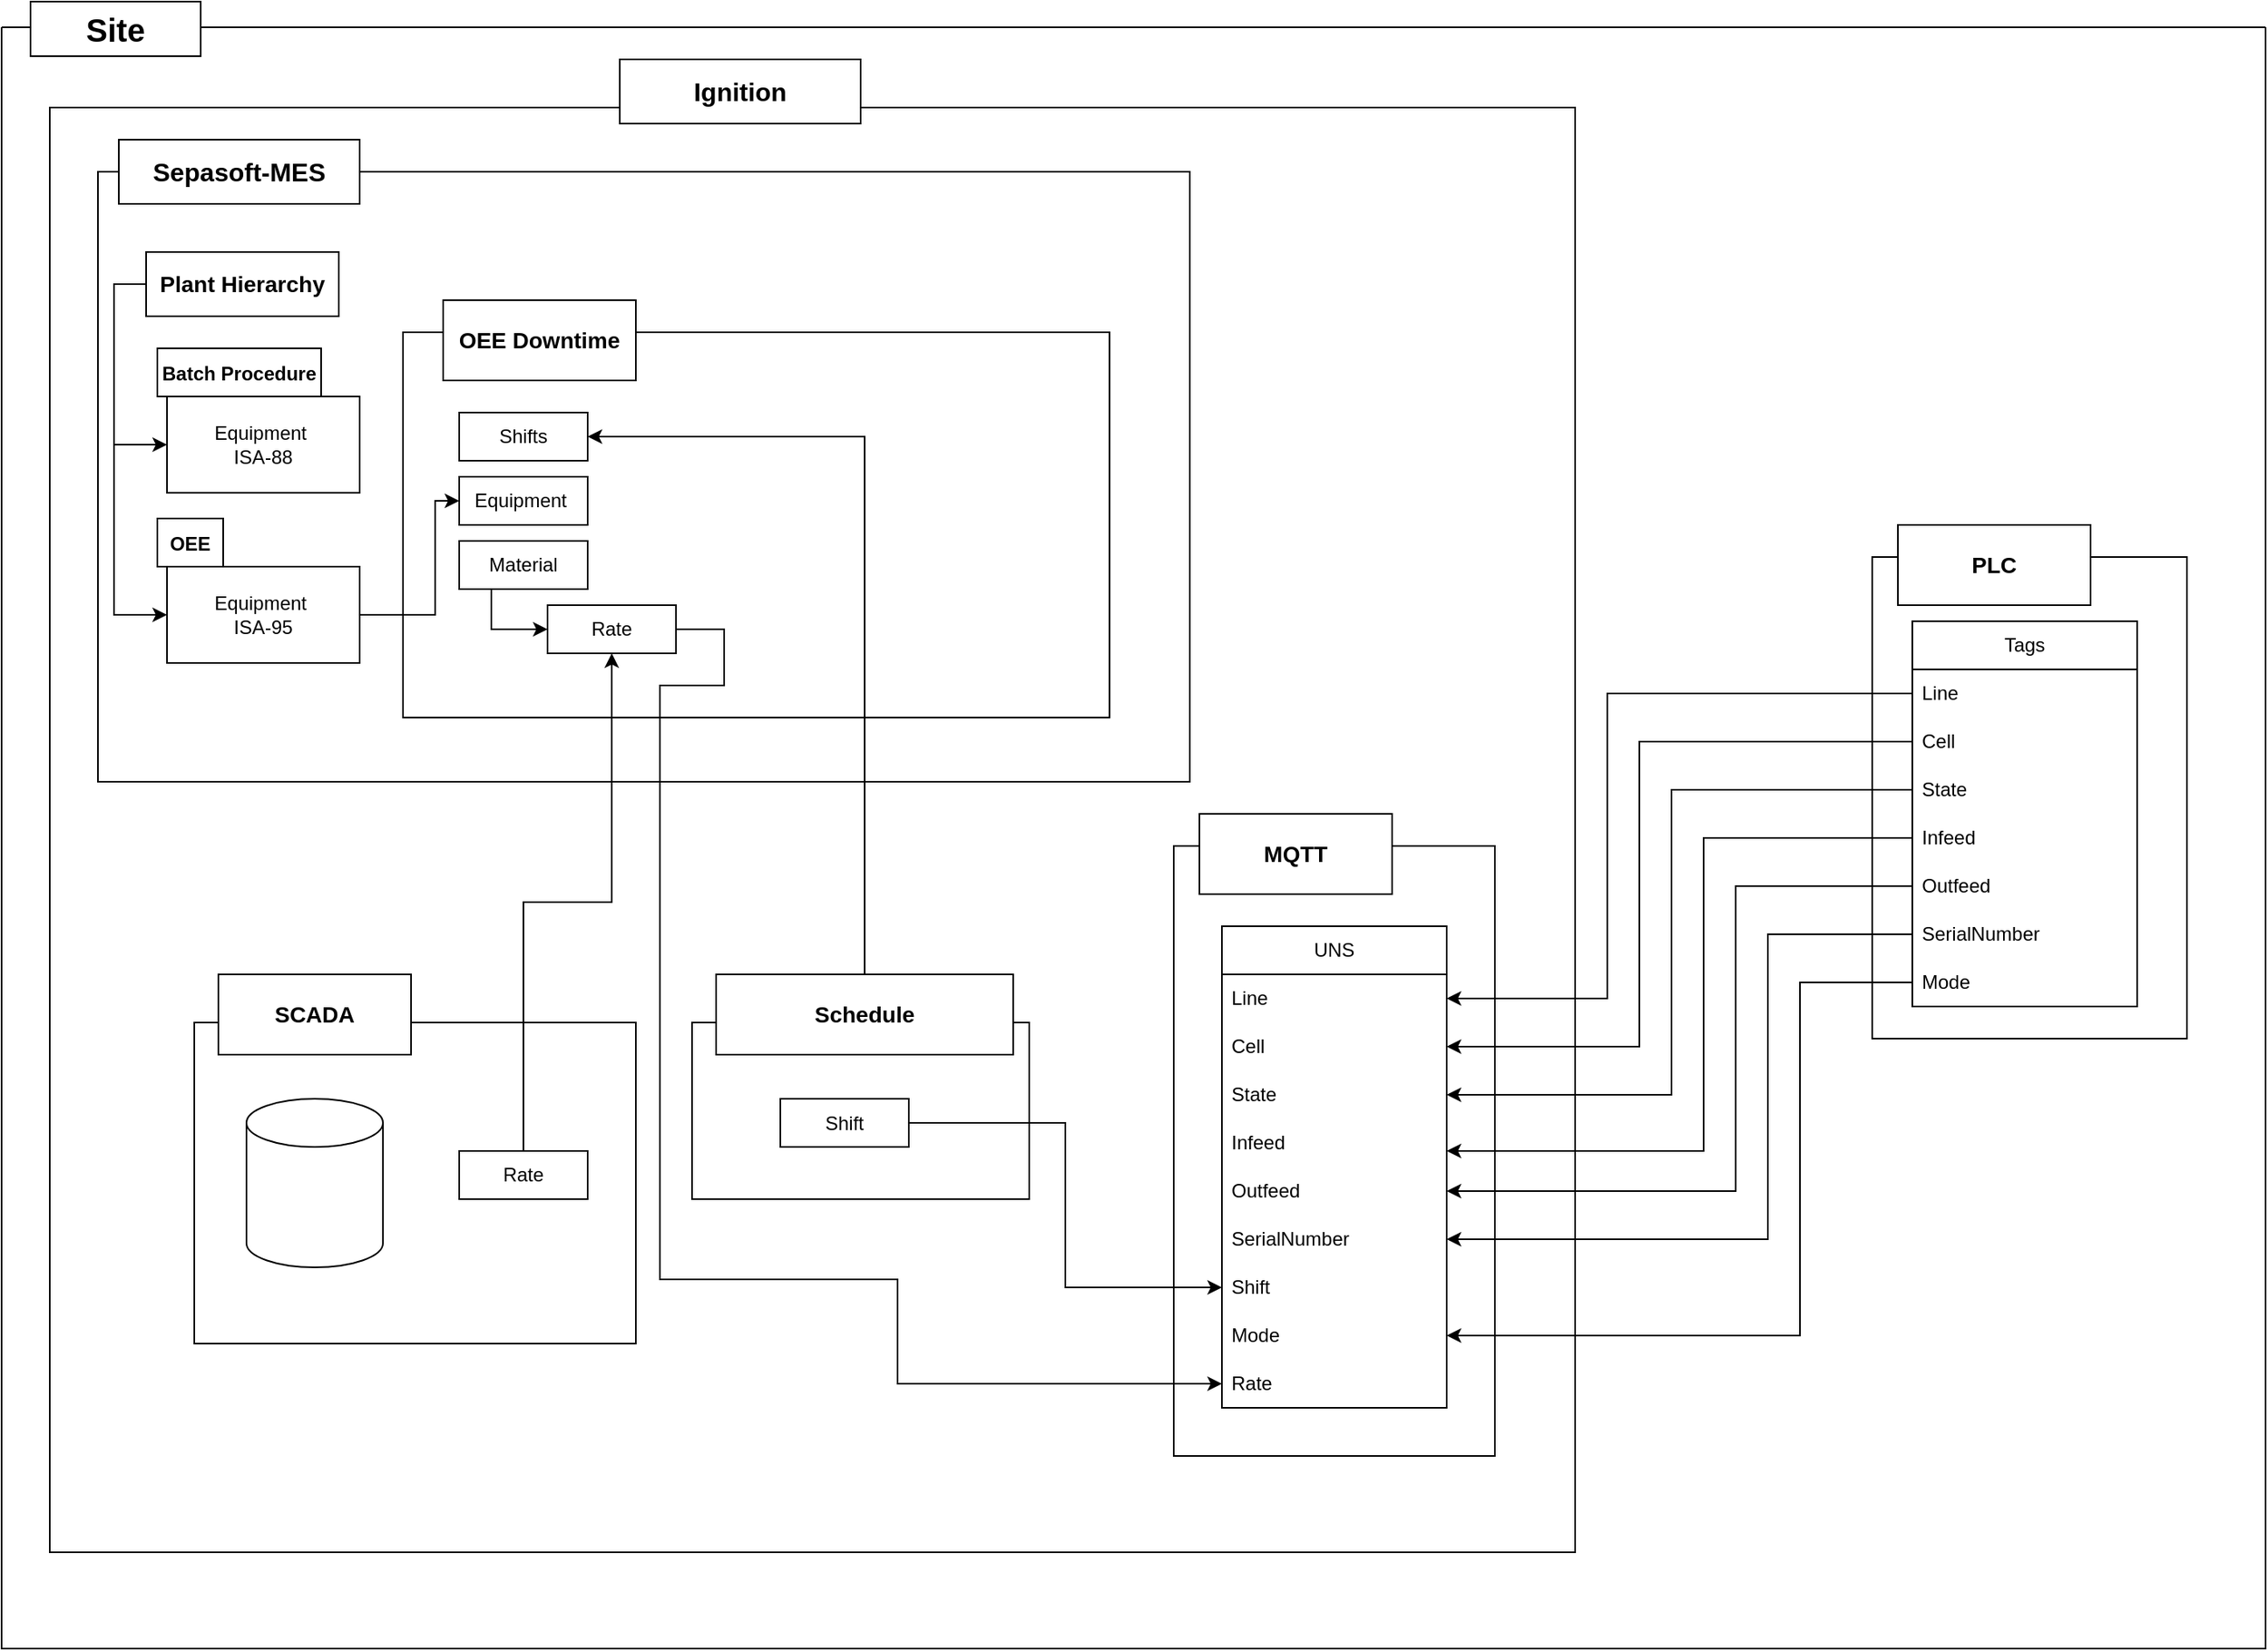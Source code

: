 <mxfile version="22.0.2" type="github">
  <diagram name="OEE Data Flow" id="iwFp47j3jkuVN9hIityh">
    <mxGraphModel dx="1434" dy="782" grid="1" gridSize="10" guides="1" tooltips="1" connect="1" arrows="1" fold="1" page="1" pageScale="1" pageWidth="850" pageHeight="1100" math="0" shadow="0">
      <root>
        <mxCell id="0" />
        <mxCell id="1" parent="0" />
        <mxCell id="RF0k78xntV_aua3ALXSV-92" value="" style="swimlane;startSize=0;" parent="1" vertex="1">
          <mxGeometry x="40" y="770" width="1410" height="1010" as="geometry" />
        </mxCell>
        <mxCell id="RF0k78xntV_aua3ALXSV-105" value="" style="rounded=0;whiteSpace=wrap;html=1;" parent="RF0k78xntV_aua3ALXSV-92" vertex="1">
          <mxGeometry x="30" y="50" width="950" height="900" as="geometry" />
        </mxCell>
        <mxCell id="RF0k78xntV_aua3ALXSV-106" value="" style="rounded=0;whiteSpace=wrap;html=1;" parent="RF0k78xntV_aua3ALXSV-92" vertex="1">
          <mxGeometry x="60" y="90" width="680" height="380" as="geometry" />
        </mxCell>
        <mxCell id="RF0k78xntV_aua3ALXSV-107" value="Sepasoft-MES" style="rounded=0;whiteSpace=wrap;html=1;fontStyle=1;fontSize=16;" parent="RF0k78xntV_aua3ALXSV-92" vertex="1">
          <mxGeometry x="73" y="70" width="150" height="40" as="geometry" />
        </mxCell>
        <mxCell id="RF0k78xntV_aua3ALXSV-109" value="" style="rounded=0;whiteSpace=wrap;html=1;" parent="RF0k78xntV_aua3ALXSV-92" vertex="1">
          <mxGeometry x="250" y="190" width="440" height="240" as="geometry" />
        </mxCell>
        <mxCell id="RF0k78xntV_aua3ALXSV-110" value="&lt;font style=&quot;font-size: 12px;&quot;&gt;Batch Procedure&lt;/font&gt;" style="rounded=0;whiteSpace=wrap;html=1;fontStyle=1;fontSize=14;" parent="RF0k78xntV_aua3ALXSV-92" vertex="1">
          <mxGeometry x="97" y="200" width="102" height="30" as="geometry" />
        </mxCell>
        <mxCell id="RF0k78xntV_aua3ALXSV-112" value="Ignition" style="rounded=0;whiteSpace=wrap;html=1;fontStyle=1;fontSize=16;" parent="RF0k78xntV_aua3ALXSV-92" vertex="1">
          <mxGeometry x="385" y="20" width="150" height="40" as="geometry" />
        </mxCell>
        <mxCell id="RF0k78xntV_aua3ALXSV-198" style="edgeStyle=orthogonalEdgeStyle;rounded=0;orthogonalLoop=1;jettySize=auto;html=1;exitX=0;exitY=0.5;exitDx=0;exitDy=0;entryX=0;entryY=0.5;entryDx=0;entryDy=0;" parent="RF0k78xntV_aua3ALXSV-92" source="RF0k78xntV_aua3ALXSV-113" target="RF0k78xntV_aua3ALXSV-119" edge="1">
          <mxGeometry relative="1" as="geometry" />
        </mxCell>
        <mxCell id="RF0k78xntV_aua3ALXSV-199" style="edgeStyle=orthogonalEdgeStyle;rounded=0;orthogonalLoop=1;jettySize=auto;html=1;exitX=0;exitY=0.5;exitDx=0;exitDy=0;entryX=0;entryY=0.5;entryDx=0;entryDy=0;" parent="RF0k78xntV_aua3ALXSV-92" source="RF0k78xntV_aua3ALXSV-113" target="RF0k78xntV_aua3ALXSV-118" edge="1">
          <mxGeometry relative="1" as="geometry" />
        </mxCell>
        <mxCell id="RF0k78xntV_aua3ALXSV-113" value="Plant Hierarchy" style="rounded=0;whiteSpace=wrap;html=1;fontStyle=1;fontSize=14;" parent="RF0k78xntV_aua3ALXSV-92" vertex="1">
          <mxGeometry x="90" y="140" width="120" height="40" as="geometry" />
        </mxCell>
        <mxCell id="RF0k78xntV_aua3ALXSV-197" style="edgeStyle=orthogonalEdgeStyle;rounded=0;orthogonalLoop=1;jettySize=auto;html=1;exitX=0.25;exitY=1;exitDx=0;exitDy=0;entryX=0;entryY=0.5;entryDx=0;entryDy=0;" parent="RF0k78xntV_aua3ALXSV-92" source="RF0k78xntV_aua3ALXSV-114" target="RF0k78xntV_aua3ALXSV-180" edge="1">
          <mxGeometry relative="1" as="geometry" />
        </mxCell>
        <mxCell id="RF0k78xntV_aua3ALXSV-114" value="Material" style="rounded=0;whiteSpace=wrap;html=1;" parent="RF0k78xntV_aua3ALXSV-92" vertex="1">
          <mxGeometry x="285" y="320" width="80" height="30" as="geometry" />
        </mxCell>
        <mxCell id="RF0k78xntV_aua3ALXSV-193" style="edgeStyle=orthogonalEdgeStyle;rounded=0;orthogonalLoop=1;jettySize=auto;html=1;exitX=1;exitY=0.5;exitDx=0;exitDy=0;entryX=0;entryY=0.5;entryDx=0;entryDy=0;" parent="RF0k78xntV_aua3ALXSV-92" source="RF0k78xntV_aua3ALXSV-118" target="RF0k78xntV_aua3ALXSV-121" edge="1">
          <mxGeometry relative="1" as="geometry">
            <Array as="points">
              <mxPoint x="270" y="366" />
              <mxPoint x="270" y="295" />
            </Array>
          </mxGeometry>
        </mxCell>
        <mxCell id="RF0k78xntV_aua3ALXSV-118" value="Equipment&amp;nbsp;&lt;br&gt;ISA-95" style="rounded=0;whiteSpace=wrap;html=1;" parent="RF0k78xntV_aua3ALXSV-92" vertex="1">
          <mxGeometry x="103" y="336" width="120" height="60" as="geometry" />
        </mxCell>
        <mxCell id="RF0k78xntV_aua3ALXSV-119" value="Equipment&amp;nbsp;&lt;br&gt;ISA-88" style="rounded=0;whiteSpace=wrap;html=1;" parent="RF0k78xntV_aua3ALXSV-92" vertex="1">
          <mxGeometry x="103" y="230" width="120" height="60" as="geometry" />
        </mxCell>
        <mxCell id="RF0k78xntV_aua3ALXSV-120" value="&lt;font style=&quot;font-size: 12px;&quot;&gt;OEE&lt;/font&gt;" style="rounded=0;whiteSpace=wrap;html=1;fontStyle=1;fontSize=14;" parent="RF0k78xntV_aua3ALXSV-92" vertex="1">
          <mxGeometry x="97" y="306" width="41" height="30" as="geometry" />
        </mxCell>
        <mxCell id="RF0k78xntV_aua3ALXSV-121" value="Equipment&amp;nbsp;" style="rounded=0;whiteSpace=wrap;html=1;" parent="RF0k78xntV_aua3ALXSV-92" vertex="1">
          <mxGeometry x="285" y="280" width="80" height="30" as="geometry" />
        </mxCell>
        <mxCell id="RF0k78xntV_aua3ALXSV-122" value="Shifts" style="rounded=0;whiteSpace=wrap;html=1;" parent="RF0k78xntV_aua3ALXSV-92" vertex="1">
          <mxGeometry x="285" y="240" width="80" height="30" as="geometry" />
        </mxCell>
        <mxCell id="RF0k78xntV_aua3ALXSV-128" value="OEE Downtime" style="rounded=0;whiteSpace=wrap;html=1;fontSize=14;fontStyle=1" parent="RF0k78xntV_aua3ALXSV-92" vertex="1">
          <mxGeometry x="275" y="170" width="120" height="50" as="geometry" />
        </mxCell>
        <mxCell id="RF0k78xntV_aua3ALXSV-133" value="" style="rounded=0;whiteSpace=wrap;html=1;" parent="RF0k78xntV_aua3ALXSV-92" vertex="1">
          <mxGeometry x="1165" y="330" width="196" height="300" as="geometry" />
        </mxCell>
        <mxCell id="RF0k78xntV_aua3ALXSV-129" value="" style="rounded=0;whiteSpace=wrap;html=1;" parent="RF0k78xntV_aua3ALXSV-92" vertex="1">
          <mxGeometry x="730" y="510" width="200" height="380" as="geometry" />
        </mxCell>
        <mxCell id="RF0k78xntV_aua3ALXSV-131" value="MQTT" style="rounded=0;whiteSpace=wrap;html=1;fontSize=14;fontStyle=1" parent="RF0k78xntV_aua3ALXSV-92" vertex="1">
          <mxGeometry x="746" y="490" width="120" height="50" as="geometry" />
        </mxCell>
        <mxCell id="RF0k78xntV_aua3ALXSV-141" value="UNS" style="swimlane;fontStyle=0;childLayout=stackLayout;horizontal=1;startSize=30;horizontalStack=0;resizeParent=1;resizeParentMax=0;resizeLast=0;collapsible=1;marginBottom=0;whiteSpace=wrap;html=1;" parent="RF0k78xntV_aua3ALXSV-92" vertex="1">
          <mxGeometry x="760" y="560" width="140" height="300" as="geometry" />
        </mxCell>
        <mxCell id="RF0k78xntV_aua3ALXSV-147" value="Line" style="text;strokeColor=none;fillColor=none;align=left;verticalAlign=middle;spacingLeft=4;spacingRight=4;overflow=hidden;points=[[0,0.5],[1,0.5]];portConstraint=eastwest;rotatable=0;whiteSpace=wrap;html=1;" parent="RF0k78xntV_aua3ALXSV-141" vertex="1">
          <mxGeometry y="30" width="140" height="30" as="geometry" />
        </mxCell>
        <mxCell id="RF0k78xntV_aua3ALXSV-142" value="Cell" style="text;strokeColor=none;fillColor=none;align=left;verticalAlign=middle;spacingLeft=4;spacingRight=4;overflow=hidden;points=[[0,0.5],[1,0.5]];portConstraint=eastwest;rotatable=0;whiteSpace=wrap;html=1;" parent="RF0k78xntV_aua3ALXSV-141" vertex="1">
          <mxGeometry y="60" width="140" height="30" as="geometry" />
        </mxCell>
        <mxCell id="RF0k78xntV_aua3ALXSV-143" value="State" style="text;strokeColor=none;fillColor=none;align=left;verticalAlign=middle;spacingLeft=4;spacingRight=4;overflow=hidden;points=[[0,0.5],[1,0.5]];portConstraint=eastwest;rotatable=0;whiteSpace=wrap;html=1;" parent="RF0k78xntV_aua3ALXSV-141" vertex="1">
          <mxGeometry y="90" width="140" height="30" as="geometry" />
        </mxCell>
        <mxCell id="RF0k78xntV_aua3ALXSV-145" value="Infeed" style="text;strokeColor=none;fillColor=none;align=left;verticalAlign=middle;spacingLeft=4;spacingRight=4;overflow=hidden;points=[[0,0.5],[1,0.5]];portConstraint=eastwest;rotatable=0;whiteSpace=wrap;html=1;" parent="RF0k78xntV_aua3ALXSV-141" vertex="1">
          <mxGeometry y="120" width="140" height="30" as="geometry" />
        </mxCell>
        <mxCell id="RF0k78xntV_aua3ALXSV-146" value="Outfeed" style="text;strokeColor=none;fillColor=none;align=left;verticalAlign=middle;spacingLeft=4;spacingRight=4;overflow=hidden;points=[[0,0.5],[1,0.5]];portConstraint=eastwest;rotatable=0;whiteSpace=wrap;html=1;" parent="RF0k78xntV_aua3ALXSV-141" vertex="1">
          <mxGeometry y="150" width="140" height="30" as="geometry" />
        </mxCell>
        <mxCell id="RF0k78xntV_aua3ALXSV-148" value="SerialNumber&amp;nbsp;" style="text;strokeColor=none;fillColor=none;align=left;verticalAlign=middle;spacingLeft=4;spacingRight=4;overflow=hidden;points=[[0,0.5],[1,0.5]];portConstraint=eastwest;rotatable=0;whiteSpace=wrap;html=1;" parent="RF0k78xntV_aua3ALXSV-141" vertex="1">
          <mxGeometry y="180" width="140" height="30" as="geometry" />
        </mxCell>
        <mxCell id="RF0k78xntV_aua3ALXSV-163" value="Shift" style="text;strokeColor=none;fillColor=none;align=left;verticalAlign=middle;spacingLeft=4;spacingRight=4;overflow=hidden;points=[[0,0.5],[1,0.5]];portConstraint=eastwest;rotatable=0;whiteSpace=wrap;html=1;" parent="RF0k78xntV_aua3ALXSV-141" vertex="1">
          <mxGeometry y="210" width="140" height="30" as="geometry" />
        </mxCell>
        <mxCell id="RF0k78xntV_aua3ALXSV-187" value="Mode" style="text;strokeColor=none;fillColor=none;align=left;verticalAlign=middle;spacingLeft=4;spacingRight=4;overflow=hidden;points=[[0,0.5],[1,0.5]];portConstraint=eastwest;rotatable=0;whiteSpace=wrap;html=1;" parent="RF0k78xntV_aua3ALXSV-141" vertex="1">
          <mxGeometry y="240" width="140" height="30" as="geometry" />
        </mxCell>
        <mxCell id="RF0k78xntV_aua3ALXSV-188" value="Rate" style="text;strokeColor=none;fillColor=none;align=left;verticalAlign=middle;spacingLeft=4;spacingRight=4;overflow=hidden;points=[[0,0.5],[1,0.5]];portConstraint=eastwest;rotatable=0;whiteSpace=wrap;html=1;" parent="RF0k78xntV_aua3ALXSV-141" vertex="1">
          <mxGeometry y="270" width="140" height="30" as="geometry" />
        </mxCell>
        <mxCell id="RF0k78xntV_aua3ALXSV-149" value="Tags" style="swimlane;fontStyle=0;childLayout=stackLayout;horizontal=1;startSize=30;horizontalStack=0;resizeParent=1;resizeParentMax=0;resizeLast=0;collapsible=1;marginBottom=0;whiteSpace=wrap;html=1;" parent="RF0k78xntV_aua3ALXSV-92" vertex="1">
          <mxGeometry x="1190" y="370" width="140" height="240" as="geometry" />
        </mxCell>
        <mxCell id="RF0k78xntV_aua3ALXSV-150" value="Line" style="text;strokeColor=none;fillColor=none;align=left;verticalAlign=middle;spacingLeft=4;spacingRight=4;overflow=hidden;points=[[0,0.5],[1,0.5]];portConstraint=eastwest;rotatable=0;whiteSpace=wrap;html=1;" parent="RF0k78xntV_aua3ALXSV-149" vertex="1">
          <mxGeometry y="30" width="140" height="30" as="geometry" />
        </mxCell>
        <mxCell id="RF0k78xntV_aua3ALXSV-151" value="Cell" style="text;strokeColor=none;fillColor=none;align=left;verticalAlign=middle;spacingLeft=4;spacingRight=4;overflow=hidden;points=[[0,0.5],[1,0.5]];portConstraint=eastwest;rotatable=0;whiteSpace=wrap;html=1;" parent="RF0k78xntV_aua3ALXSV-149" vertex="1">
          <mxGeometry y="60" width="140" height="30" as="geometry" />
        </mxCell>
        <mxCell id="RF0k78xntV_aua3ALXSV-152" value="State" style="text;strokeColor=none;fillColor=none;align=left;verticalAlign=middle;spacingLeft=4;spacingRight=4;overflow=hidden;points=[[0,0.5],[1,0.5]];portConstraint=eastwest;rotatable=0;whiteSpace=wrap;html=1;" parent="RF0k78xntV_aua3ALXSV-149" vertex="1">
          <mxGeometry y="90" width="140" height="30" as="geometry" />
        </mxCell>
        <mxCell id="RF0k78xntV_aua3ALXSV-154" value="Infeed" style="text;strokeColor=none;fillColor=none;align=left;verticalAlign=middle;spacingLeft=4;spacingRight=4;overflow=hidden;points=[[0,0.5],[1,0.5]];portConstraint=eastwest;rotatable=0;whiteSpace=wrap;html=1;" parent="RF0k78xntV_aua3ALXSV-149" vertex="1">
          <mxGeometry y="120" width="140" height="30" as="geometry" />
        </mxCell>
        <mxCell id="RF0k78xntV_aua3ALXSV-155" value="Outfeed" style="text;strokeColor=none;fillColor=none;align=left;verticalAlign=middle;spacingLeft=4;spacingRight=4;overflow=hidden;points=[[0,0.5],[1,0.5]];portConstraint=eastwest;rotatable=0;whiteSpace=wrap;html=1;" parent="RF0k78xntV_aua3ALXSV-149" vertex="1">
          <mxGeometry y="150" width="140" height="30" as="geometry" />
        </mxCell>
        <mxCell id="RF0k78xntV_aua3ALXSV-160" value="SerialNumber&amp;nbsp;" style="text;strokeColor=none;fillColor=none;align=left;verticalAlign=middle;spacingLeft=4;spacingRight=4;overflow=hidden;points=[[0,0.5],[1,0.5]];portConstraint=eastwest;rotatable=0;whiteSpace=wrap;html=1;" parent="RF0k78xntV_aua3ALXSV-149" vertex="1">
          <mxGeometry y="180" width="140" height="30" as="geometry" />
        </mxCell>
        <mxCell id="RF0k78xntV_aua3ALXSV-185" value="Mode" style="text;strokeColor=none;fillColor=none;align=left;verticalAlign=middle;spacingLeft=4;spacingRight=4;overflow=hidden;points=[[0,0.5],[1,0.5]];portConstraint=eastwest;rotatable=0;whiteSpace=wrap;html=1;" parent="RF0k78xntV_aua3ALXSV-149" vertex="1">
          <mxGeometry y="210" width="140" height="30" as="geometry" />
        </mxCell>
        <mxCell id="RF0k78xntV_aua3ALXSV-157" style="edgeStyle=orthogonalEdgeStyle;rounded=0;orthogonalLoop=1;jettySize=auto;html=1;exitX=0;exitY=0.5;exitDx=0;exitDy=0;entryX=1;entryY=0.5;entryDx=0;entryDy=0;" parent="RF0k78xntV_aua3ALXSV-92" source="RF0k78xntV_aua3ALXSV-150" target="RF0k78xntV_aua3ALXSV-147" edge="1">
          <mxGeometry relative="1" as="geometry">
            <Array as="points">
              <mxPoint x="1000" y="415" />
              <mxPoint x="1000" y="605" />
            </Array>
          </mxGeometry>
        </mxCell>
        <mxCell id="RF0k78xntV_aua3ALXSV-158" style="edgeStyle=orthogonalEdgeStyle;rounded=0;orthogonalLoop=1;jettySize=auto;html=1;exitX=0;exitY=0.5;exitDx=0;exitDy=0;entryX=1;entryY=0.5;entryDx=0;entryDy=0;" parent="RF0k78xntV_aua3ALXSV-92" source="RF0k78xntV_aua3ALXSV-151" target="RF0k78xntV_aua3ALXSV-142" edge="1">
          <mxGeometry relative="1" as="geometry">
            <Array as="points">
              <mxPoint x="1020" y="445" />
              <mxPoint x="1020" y="635" />
            </Array>
          </mxGeometry>
        </mxCell>
        <mxCell id="RF0k78xntV_aua3ALXSV-159" style="edgeStyle=orthogonalEdgeStyle;rounded=0;orthogonalLoop=1;jettySize=auto;html=1;exitX=0;exitY=0.5;exitDx=0;exitDy=0;entryX=1;entryY=0.5;entryDx=0;entryDy=0;" parent="RF0k78xntV_aua3ALXSV-92" source="RF0k78xntV_aua3ALXSV-152" target="RF0k78xntV_aua3ALXSV-143" edge="1">
          <mxGeometry relative="1" as="geometry">
            <Array as="points">
              <mxPoint x="1040" y="475" />
              <mxPoint x="1040" y="665" />
            </Array>
          </mxGeometry>
        </mxCell>
        <mxCell id="RF0k78xntV_aua3ALXSV-164" style="edgeStyle=orthogonalEdgeStyle;rounded=0;orthogonalLoop=1;jettySize=auto;html=1;exitX=0;exitY=0.5;exitDx=0;exitDy=0;entryX=1;entryY=0.5;entryDx=0;entryDy=0;" parent="RF0k78xntV_aua3ALXSV-92" source="RF0k78xntV_aua3ALXSV-160" target="RF0k78xntV_aua3ALXSV-148" edge="1">
          <mxGeometry relative="1" as="geometry">
            <Array as="points">
              <mxPoint x="1100" y="565" />
              <mxPoint x="1100" y="755" />
            </Array>
          </mxGeometry>
        </mxCell>
        <mxCell id="RF0k78xntV_aua3ALXSV-165" style="edgeStyle=orthogonalEdgeStyle;rounded=0;orthogonalLoop=1;jettySize=auto;html=1;exitX=0;exitY=0.5;exitDx=0;exitDy=0;" parent="RF0k78xntV_aua3ALXSV-92" source="RF0k78xntV_aua3ALXSV-154" edge="1">
          <mxGeometry relative="1" as="geometry">
            <mxPoint x="900" y="700" as="targetPoint" />
            <Array as="points">
              <mxPoint x="1060" y="505" />
              <mxPoint x="1060" y="700" />
              <mxPoint x="900" y="700" />
            </Array>
          </mxGeometry>
        </mxCell>
        <mxCell id="RF0k78xntV_aua3ALXSV-166" style="edgeStyle=orthogonalEdgeStyle;rounded=0;orthogonalLoop=1;jettySize=auto;html=1;exitX=0;exitY=0.5;exitDx=0;exitDy=0;entryX=1;entryY=0.5;entryDx=0;entryDy=0;" parent="RF0k78xntV_aua3ALXSV-92" source="RF0k78xntV_aua3ALXSV-155" target="RF0k78xntV_aua3ALXSV-146" edge="1">
          <mxGeometry relative="1" as="geometry">
            <Array as="points">
              <mxPoint x="1080" y="535" />
              <mxPoint x="1080" y="725" />
            </Array>
          </mxGeometry>
        </mxCell>
        <mxCell id="RF0k78xntV_aua3ALXSV-168" value="" style="rounded=0;whiteSpace=wrap;html=1;" parent="RF0k78xntV_aua3ALXSV-92" vertex="1">
          <mxGeometry x="120" y="620" width="275" height="200" as="geometry" />
        </mxCell>
        <mxCell id="RF0k78xntV_aua3ALXSV-169" value="SCADA" style="rounded=0;whiteSpace=wrap;html=1;fontSize=14;fontStyle=1" parent="RF0k78xntV_aua3ALXSV-92" vertex="1">
          <mxGeometry x="135" y="590" width="120" height="50" as="geometry" />
        </mxCell>
        <mxCell id="RF0k78xntV_aua3ALXSV-170" value="" style="shape=cylinder3;whiteSpace=wrap;html=1;boundedLbl=1;backgroundOutline=1;size=15;" parent="RF0k78xntV_aua3ALXSV-92" vertex="1">
          <mxGeometry x="152.5" y="667.5" width="85" height="105" as="geometry" />
        </mxCell>
        <mxCell id="RF0k78xntV_aua3ALXSV-175" value="" style="rounded=0;whiteSpace=wrap;html=1;" parent="RF0k78xntV_aua3ALXSV-92" vertex="1">
          <mxGeometry x="430" y="620" width="210" height="110" as="geometry" />
        </mxCell>
        <mxCell id="RF0k78xntV_aua3ALXSV-192" style="edgeStyle=orthogonalEdgeStyle;rounded=0;orthogonalLoop=1;jettySize=auto;html=1;exitX=0.5;exitY=0;exitDx=0;exitDy=0;entryX=1;entryY=0.5;entryDx=0;entryDy=0;" parent="RF0k78xntV_aua3ALXSV-92" source="RF0k78xntV_aua3ALXSV-176" target="RF0k78xntV_aua3ALXSV-122" edge="1">
          <mxGeometry relative="1" as="geometry" />
        </mxCell>
        <mxCell id="RF0k78xntV_aua3ALXSV-176" value="Schedule" style="rounded=0;whiteSpace=wrap;html=1;fontSize=14;fontStyle=1" parent="RF0k78xntV_aua3ALXSV-92" vertex="1">
          <mxGeometry x="445" y="590" width="185" height="50" as="geometry" />
        </mxCell>
        <mxCell id="RF0k78xntV_aua3ALXSV-179" style="edgeStyle=orthogonalEdgeStyle;rounded=0;orthogonalLoop=1;jettySize=auto;html=1;exitX=1;exitY=0.5;exitDx=0;exitDy=0;entryX=0;entryY=0.5;entryDx=0;entryDy=0;" parent="RF0k78xntV_aua3ALXSV-92" source="RF0k78xntV_aua3ALXSV-177" target="RF0k78xntV_aua3ALXSV-163" edge="1">
          <mxGeometry relative="1" as="geometry" />
        </mxCell>
        <mxCell id="RF0k78xntV_aua3ALXSV-177" value="Shift" style="rounded=0;whiteSpace=wrap;html=1;" parent="RF0k78xntV_aua3ALXSV-92" vertex="1">
          <mxGeometry x="485" y="667.5" width="80" height="30" as="geometry" />
        </mxCell>
        <mxCell id="RF0k78xntV_aua3ALXSV-191" style="edgeStyle=orthogonalEdgeStyle;rounded=0;orthogonalLoop=1;jettySize=auto;html=1;exitX=1;exitY=0.5;exitDx=0;exitDy=0;" parent="RF0k78xntV_aua3ALXSV-92" source="RF0k78xntV_aua3ALXSV-180" target="RF0k78xntV_aua3ALXSV-188" edge="1">
          <mxGeometry relative="1" as="geometry">
            <Array as="points">
              <mxPoint x="450" y="375" />
              <mxPoint x="450" y="410" />
              <mxPoint x="410" y="410" />
              <mxPoint x="410" y="780" />
              <mxPoint x="558" y="780" />
              <mxPoint x="558" y="845" />
            </Array>
          </mxGeometry>
        </mxCell>
        <mxCell id="RF0k78xntV_aua3ALXSV-180" value="Rate" style="rounded=0;whiteSpace=wrap;html=1;" parent="RF0k78xntV_aua3ALXSV-92" vertex="1">
          <mxGeometry x="340" y="360" width="80" height="30" as="geometry" />
        </mxCell>
        <mxCell id="RF0k78xntV_aua3ALXSV-189" style="edgeStyle=orthogonalEdgeStyle;rounded=0;orthogonalLoop=1;jettySize=auto;html=1;exitX=0;exitY=0.5;exitDx=0;exitDy=0;entryX=1;entryY=0.5;entryDx=0;entryDy=0;" parent="RF0k78xntV_aua3ALXSV-92" source="RF0k78xntV_aua3ALXSV-185" target="RF0k78xntV_aua3ALXSV-187" edge="1">
          <mxGeometry relative="1" as="geometry">
            <Array as="points">
              <mxPoint x="1120" y="595" />
              <mxPoint x="1120" y="815" />
            </Array>
          </mxGeometry>
        </mxCell>
        <mxCell id="RF0k78xntV_aua3ALXSV-196" style="edgeStyle=orthogonalEdgeStyle;rounded=0;orthogonalLoop=1;jettySize=auto;html=1;exitX=0.5;exitY=0;exitDx=0;exitDy=0;entryX=0.5;entryY=1;entryDx=0;entryDy=0;" parent="RF0k78xntV_aua3ALXSV-92" source="RF0k78xntV_aua3ALXSV-194" target="RF0k78xntV_aua3ALXSV-180" edge="1">
          <mxGeometry relative="1" as="geometry" />
        </mxCell>
        <mxCell id="RF0k78xntV_aua3ALXSV-194" value="Rate" style="rounded=0;whiteSpace=wrap;html=1;" parent="RF0k78xntV_aua3ALXSV-92" vertex="1">
          <mxGeometry x="285" y="700" width="80" height="30" as="geometry" />
        </mxCell>
        <mxCell id="RF0k78xntV_aua3ALXSV-93" value="Site" style="rounded=0;whiteSpace=wrap;html=1;fontStyle=1;fontSize=20;" parent="1" vertex="1">
          <mxGeometry x="58" y="754" width="106" height="34" as="geometry" />
        </mxCell>
        <mxCell id="RF0k78xntV_aua3ALXSV-134" value="PLC" style="rounded=0;whiteSpace=wrap;html=1;fontSize=14;fontStyle=1" parent="1" vertex="1">
          <mxGeometry x="1221" y="1080" width="120" height="50" as="geometry" />
        </mxCell>
      </root>
    </mxGraphModel>
  </diagram>
</mxfile>
